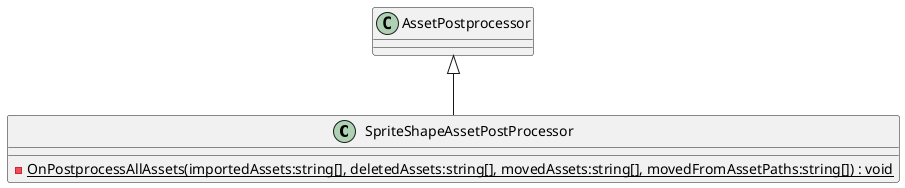 @startuml
class SpriteShapeAssetPostProcessor {
    {static} - OnPostprocessAllAssets(importedAssets:string[], deletedAssets:string[], movedAssets:string[], movedFromAssetPaths:string[]) : void
}
AssetPostprocessor <|-- SpriteShapeAssetPostProcessor
@enduml
